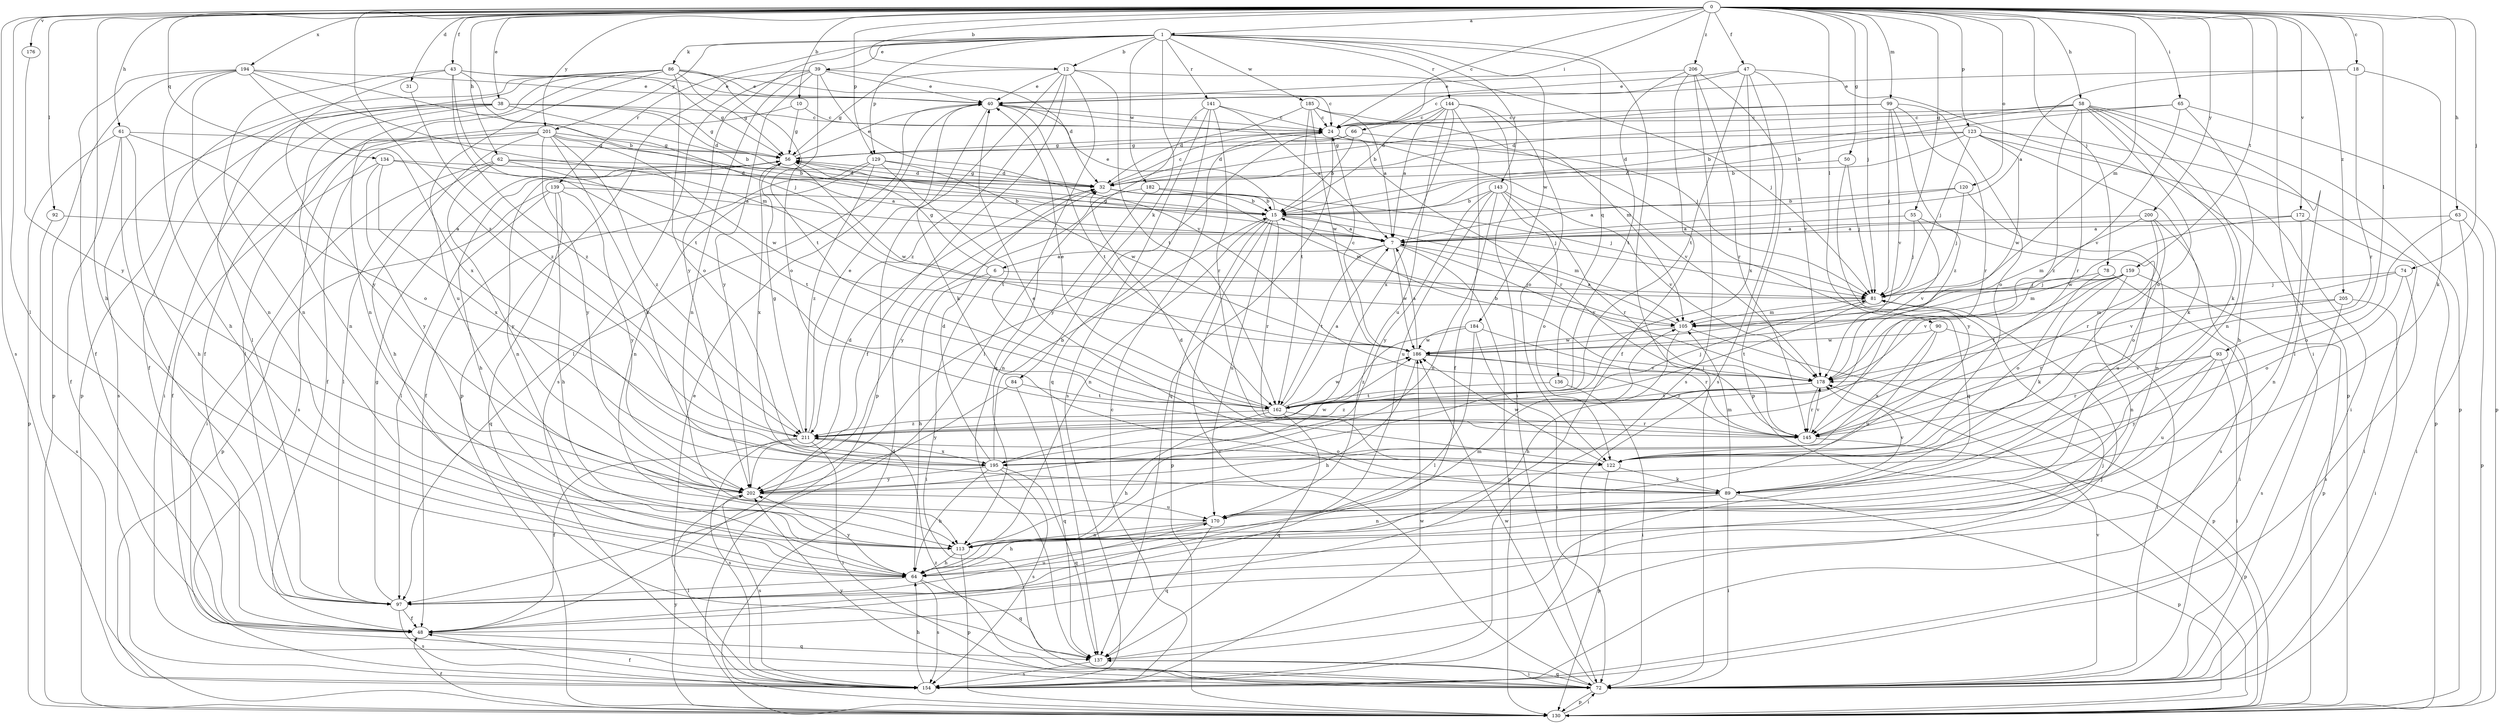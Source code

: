 strict digraph  {
0;
1;
6;
7;
10;
12;
15;
18;
24;
31;
32;
38;
39;
40;
43;
47;
48;
50;
55;
56;
58;
61;
62;
63;
64;
65;
66;
72;
74;
78;
81;
84;
86;
89;
90;
92;
93;
97;
99;
105;
113;
120;
122;
123;
129;
130;
134;
136;
137;
139;
141;
143;
144;
145;
154;
159;
162;
170;
172;
176;
178;
182;
184;
185;
186;
194;
195;
200;
201;
202;
205;
206;
211;
0 -> 1  [label=a];
0 -> 10  [label=b];
0 -> 12  [label=b];
0 -> 18  [label=c];
0 -> 24  [label=c];
0 -> 31  [label=d];
0 -> 38  [label=e];
0 -> 43  [label=f];
0 -> 47  [label=f];
0 -> 50  [label=g];
0 -> 55  [label=g];
0 -> 58  [label=h];
0 -> 61  [label=h];
0 -> 62  [label=h];
0 -> 63  [label=h];
0 -> 64  [label=h];
0 -> 65  [label=i];
0 -> 66  [label=i];
0 -> 72  [label=i];
0 -> 74  [label=j];
0 -> 78  [label=j];
0 -> 81  [label=j];
0 -> 90  [label=l];
0 -> 92  [label=l];
0 -> 93  [label=l];
0 -> 97  [label=l];
0 -> 99  [label=m];
0 -> 105  [label=m];
0 -> 120  [label=o];
0 -> 123  [label=p];
0 -> 129  [label=p];
0 -> 134  [label=q];
0 -> 154  [label=s];
0 -> 159  [label=t];
0 -> 172  [label=v];
0 -> 176  [label=v];
0 -> 194  [label=x];
0 -> 200  [label=y];
0 -> 201  [label=y];
0 -> 205  [label=z];
0 -> 206  [label=z];
0 -> 211  [label=z];
1 -> 12  [label=b];
1 -> 39  [label=e];
1 -> 72  [label=i];
1 -> 84  [label=k];
1 -> 86  [label=k];
1 -> 129  [label=p];
1 -> 136  [label=q];
1 -> 139  [label=r];
1 -> 141  [label=r];
1 -> 143  [label=r];
1 -> 144  [label=r];
1 -> 182  [label=w];
1 -> 184  [label=w];
1 -> 185  [label=w];
1 -> 201  [label=y];
1 -> 202  [label=y];
6 -> 56  [label=g];
6 -> 64  [label=h];
6 -> 72  [label=i];
6 -> 81  [label=j];
7 -> 6  [label=a];
7 -> 56  [label=g];
7 -> 130  [label=p];
7 -> 162  [label=t];
7 -> 178  [label=v];
7 -> 186  [label=w];
10 -> 24  [label=c];
10 -> 56  [label=g];
10 -> 97  [label=l];
12 -> 40  [label=e];
12 -> 48  [label=f];
12 -> 56  [label=g];
12 -> 81  [label=j];
12 -> 130  [label=p];
12 -> 137  [label=q];
12 -> 162  [label=t];
12 -> 211  [label=z];
15 -> 7  [label=a];
15 -> 40  [label=e];
15 -> 72  [label=i];
15 -> 105  [label=m];
15 -> 113  [label=n];
15 -> 130  [label=p];
15 -> 145  [label=r];
15 -> 170  [label=u];
18 -> 7  [label=a];
18 -> 40  [label=e];
18 -> 89  [label=k];
18 -> 145  [label=r];
24 -> 56  [label=g];
24 -> 137  [label=q];
24 -> 145  [label=r];
24 -> 178  [label=v];
24 -> 202  [label=y];
31 -> 211  [label=z];
32 -> 15  [label=b];
32 -> 24  [label=c];
32 -> 56  [label=g];
32 -> 81  [label=j];
32 -> 105  [label=m];
38 -> 15  [label=b];
38 -> 24  [label=c];
38 -> 32  [label=d];
38 -> 48  [label=f];
38 -> 56  [label=g];
38 -> 72  [label=i];
38 -> 113  [label=n];
38 -> 154  [label=s];
39 -> 32  [label=d];
39 -> 40  [label=e];
39 -> 113  [label=n];
39 -> 122  [label=o];
39 -> 130  [label=p];
39 -> 154  [label=s];
39 -> 178  [label=v];
39 -> 202  [label=y];
40 -> 24  [label=c];
40 -> 81  [label=j];
40 -> 89  [label=k];
40 -> 97  [label=l];
40 -> 162  [label=t];
43 -> 40  [label=e];
43 -> 56  [label=g];
43 -> 81  [label=j];
43 -> 113  [label=n];
43 -> 162  [label=t];
43 -> 202  [label=y];
43 -> 211  [label=z];
47 -> 24  [label=c];
47 -> 40  [label=e];
47 -> 130  [label=p];
47 -> 154  [label=s];
47 -> 162  [label=t];
47 -> 178  [label=v];
47 -> 195  [label=x];
48 -> 81  [label=j];
48 -> 137  [label=q];
50 -> 32  [label=d];
50 -> 81  [label=j];
50 -> 202  [label=y];
55 -> 7  [label=a];
55 -> 81  [label=j];
55 -> 170  [label=u];
55 -> 178  [label=v];
56 -> 32  [label=d];
56 -> 40  [label=e];
56 -> 64  [label=h];
56 -> 113  [label=n];
56 -> 186  [label=w];
56 -> 195  [label=x];
58 -> 15  [label=b];
58 -> 24  [label=c];
58 -> 32  [label=d];
58 -> 89  [label=k];
58 -> 97  [label=l];
58 -> 113  [label=n];
58 -> 122  [label=o];
58 -> 130  [label=p];
58 -> 145  [label=r];
58 -> 211  [label=z];
61 -> 48  [label=f];
61 -> 56  [label=g];
61 -> 64  [label=h];
61 -> 97  [label=l];
61 -> 122  [label=o];
61 -> 130  [label=p];
62 -> 7  [label=a];
62 -> 32  [label=d];
62 -> 72  [label=i];
62 -> 97  [label=l];
62 -> 162  [label=t];
62 -> 202  [label=y];
63 -> 7  [label=a];
63 -> 72  [label=i];
63 -> 122  [label=o];
63 -> 130  [label=p];
64 -> 97  [label=l];
64 -> 105  [label=m];
64 -> 137  [label=q];
64 -> 154  [label=s];
64 -> 202  [label=y];
65 -> 15  [label=b];
65 -> 24  [label=c];
65 -> 64  [label=h];
65 -> 130  [label=p];
65 -> 178  [label=v];
66 -> 15  [label=b];
66 -> 32  [label=d];
66 -> 56  [label=g];
66 -> 137  [label=q];
72 -> 130  [label=p];
72 -> 137  [label=q];
72 -> 178  [label=v];
72 -> 186  [label=w];
72 -> 202  [label=y];
72 -> 211  [label=z];
74 -> 81  [label=j];
74 -> 122  [label=o];
74 -> 154  [label=s];
74 -> 178  [label=v];
78 -> 72  [label=i];
78 -> 81  [label=j];
78 -> 122  [label=o];
81 -> 105  [label=m];
81 -> 162  [label=t];
84 -> 137  [label=q];
84 -> 162  [label=t];
84 -> 202  [label=y];
86 -> 24  [label=c];
86 -> 40  [label=e];
86 -> 48  [label=f];
86 -> 56  [label=g];
86 -> 97  [label=l];
86 -> 113  [label=n];
86 -> 122  [label=o];
86 -> 130  [label=p];
86 -> 162  [label=t];
86 -> 170  [label=u];
89 -> 32  [label=d];
89 -> 40  [label=e];
89 -> 72  [label=i];
89 -> 105  [label=m];
89 -> 113  [label=n];
89 -> 130  [label=p];
89 -> 178  [label=v];
90 -> 72  [label=i];
90 -> 170  [label=u];
90 -> 186  [label=w];
90 -> 195  [label=x];
92 -> 7  [label=a];
92 -> 154  [label=s];
93 -> 72  [label=i];
93 -> 145  [label=r];
93 -> 170  [label=u];
93 -> 178  [label=v];
93 -> 202  [label=y];
97 -> 48  [label=f];
97 -> 56  [label=g];
97 -> 154  [label=s];
97 -> 170  [label=u];
99 -> 24  [label=c];
99 -> 32  [label=d];
99 -> 81  [label=j];
99 -> 122  [label=o];
99 -> 145  [label=r];
99 -> 178  [label=v];
99 -> 211  [label=z];
105 -> 7  [label=a];
105 -> 64  [label=h];
105 -> 130  [label=p];
105 -> 186  [label=w];
113 -> 64  [label=h];
113 -> 130  [label=p];
120 -> 7  [label=a];
120 -> 15  [label=b];
120 -> 81  [label=j];
120 -> 113  [label=n];
122 -> 89  [label=k];
122 -> 130  [label=p];
122 -> 186  [label=w];
123 -> 15  [label=b];
123 -> 32  [label=d];
123 -> 56  [label=g];
123 -> 72  [label=i];
123 -> 81  [label=j];
123 -> 89  [label=k];
123 -> 130  [label=p];
123 -> 186  [label=w];
129 -> 32  [label=d];
129 -> 48  [label=f];
129 -> 113  [label=n];
129 -> 162  [label=t];
129 -> 186  [label=w];
129 -> 211  [label=z];
130 -> 32  [label=d];
130 -> 48  [label=f];
130 -> 72  [label=i];
130 -> 202  [label=y];
134 -> 7  [label=a];
134 -> 32  [label=d];
134 -> 48  [label=f];
134 -> 195  [label=x];
134 -> 202  [label=y];
136 -> 72  [label=i];
136 -> 162  [label=t];
137 -> 72  [label=i];
137 -> 81  [label=j];
137 -> 154  [label=s];
139 -> 15  [label=b];
139 -> 64  [label=h];
139 -> 97  [label=l];
139 -> 130  [label=p];
139 -> 137  [label=q];
139 -> 202  [label=y];
141 -> 7  [label=a];
141 -> 24  [label=c];
141 -> 97  [label=l];
141 -> 137  [label=q];
141 -> 145  [label=r];
141 -> 154  [label=s];
143 -> 15  [label=b];
143 -> 113  [label=n];
143 -> 122  [label=o];
143 -> 145  [label=r];
143 -> 170  [label=u];
143 -> 178  [label=v];
143 -> 202  [label=y];
144 -> 7  [label=a];
144 -> 15  [label=b];
144 -> 24  [label=c];
144 -> 48  [label=f];
144 -> 72  [label=i];
144 -> 122  [label=o];
144 -> 170  [label=u];
144 -> 195  [label=x];
145 -> 130  [label=p];
145 -> 178  [label=v];
154 -> 24  [label=c];
154 -> 40  [label=e];
154 -> 48  [label=f];
154 -> 64  [label=h];
154 -> 186  [label=w];
159 -> 81  [label=j];
159 -> 89  [label=k];
159 -> 105  [label=m];
159 -> 113  [label=n];
159 -> 130  [label=p];
159 -> 162  [label=t];
159 -> 178  [label=v];
162 -> 7  [label=a];
162 -> 40  [label=e];
162 -> 64  [label=h];
162 -> 81  [label=j];
162 -> 137  [label=q];
162 -> 145  [label=r];
162 -> 186  [label=w];
162 -> 211  [label=z];
170 -> 64  [label=h];
170 -> 113  [label=n];
170 -> 137  [label=q];
172 -> 7  [label=a];
172 -> 72  [label=i];
172 -> 113  [label=n];
172 -> 186  [label=w];
176 -> 202  [label=y];
178 -> 15  [label=b];
178 -> 145  [label=r];
178 -> 162  [label=t];
178 -> 211  [label=z];
182 -> 15  [label=b];
182 -> 81  [label=j];
182 -> 113  [label=n];
182 -> 202  [label=y];
184 -> 72  [label=i];
184 -> 97  [label=l];
184 -> 145  [label=r];
184 -> 186  [label=w];
184 -> 211  [label=z];
185 -> 7  [label=a];
185 -> 24  [label=c];
185 -> 32  [label=d];
185 -> 105  [label=m];
185 -> 162  [label=t];
185 -> 186  [label=w];
186 -> 7  [label=a];
186 -> 24  [label=c];
186 -> 64  [label=h];
186 -> 145  [label=r];
186 -> 178  [label=v];
194 -> 15  [label=b];
194 -> 40  [label=e];
194 -> 48  [label=f];
194 -> 64  [label=h];
194 -> 105  [label=m];
194 -> 113  [label=n];
194 -> 130  [label=p];
194 -> 195  [label=x];
195 -> 15  [label=b];
195 -> 32  [label=d];
195 -> 64  [label=h];
195 -> 137  [label=q];
195 -> 154  [label=s];
195 -> 186  [label=w];
195 -> 202  [label=y];
200 -> 7  [label=a];
200 -> 105  [label=m];
200 -> 122  [label=o];
200 -> 145  [label=r];
200 -> 154  [label=s];
201 -> 15  [label=b];
201 -> 48  [label=f];
201 -> 56  [label=g];
201 -> 64  [label=h];
201 -> 89  [label=k];
201 -> 154  [label=s];
201 -> 186  [label=w];
201 -> 202  [label=y];
201 -> 211  [label=z];
202 -> 32  [label=d];
202 -> 154  [label=s];
202 -> 170  [label=u];
205 -> 72  [label=i];
205 -> 105  [label=m];
205 -> 145  [label=r];
205 -> 154  [label=s];
206 -> 40  [label=e];
206 -> 48  [label=f];
206 -> 130  [label=p];
206 -> 145  [label=r];
206 -> 154  [label=s];
206 -> 162  [label=t];
211 -> 40  [label=e];
211 -> 48  [label=f];
211 -> 56  [label=g];
211 -> 72  [label=i];
211 -> 122  [label=o];
211 -> 154  [label=s];
211 -> 195  [label=x];
}
